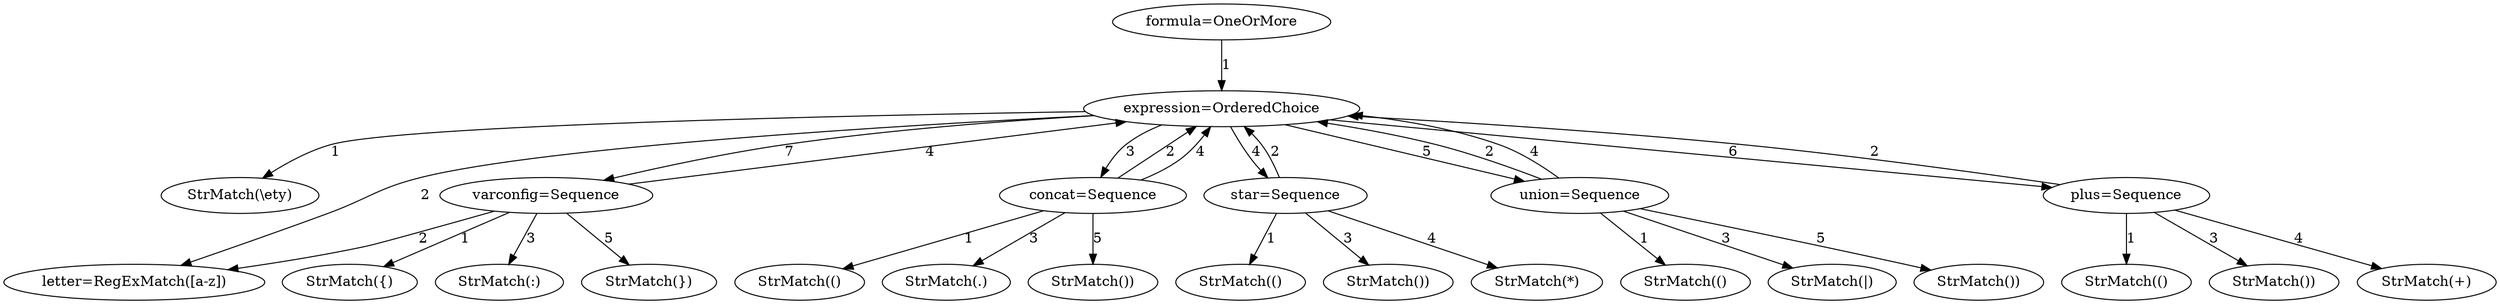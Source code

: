 digraph arpeggio_graph {
139780553657744 [label="formula=OneOrMore"];
139780553657744->139780553657872 [label="1"]

139780553657872 [label="expression=OrderedChoice"];
139780553657872->139780553658192 [label="1"]

139780553658192 [label="StrMatch(\\ety)"];
139780553657872->139780553203984 [label="2"]

139780553203984 [label="letter=RegExMatch([a-z])"];
139780553657872->139780553205392 [label="3"]

139780553205392 [label="concat=Sequence"];
139780553205392->139780553228752 [label="1"]

139780553228752 [label="StrMatch(()"];
139780553205392->139780553657872 [label="2"]

139780553205392->139780553228944 [label="3"]

139780553228944 [label="StrMatch(.)"];
139780553205392->139780553657872 [label="4"]

139780553205392->139780553230480 [label="5"]

139780553230480 [label="StrMatch())"];
139780553657872->139780553207440 [label="4"]

139780553207440 [label="star=Sequence"];
139780553207440->139780553291856 [label="1"]

139780553291856 [label="StrMatch(()"];
139780553207440->139780553657872 [label="2"]

139780553207440->139780553291920 [label="3"]

139780553291920 [label="StrMatch())"];
139780553207440->139780553291984 [label="4"]

139780553291984 [label="StrMatch(*)"];
139780553657872->139780553291792 [label="5"]

139780553291792 [label="union=Sequence"];
139780553291792->139780553292112 [label="1"]

139780553292112 [label="StrMatch(()"];
139780553291792->139780553657872 [label="2"]

139780553291792->139780553292176 [label="3"]

139780553292176 [label="StrMatch(|)"];
139780553291792->139780553657872 [label="4"]

139780553291792->139780553292240 [label="5"]

139780553292240 [label="StrMatch())"];
139780553657872->139780553292048 [label="6"]

139780553292048 [label="plus=Sequence"];
139780553292048->139780553292368 [label="1"]

139780553292368 [label="StrMatch(()"];
139780553292048->139780553657872 [label="2"]

139780553292048->139780553292432 [label="3"]

139780553292432 [label="StrMatch())"];
139780553292048->139780553292496 [label="4"]

139780553292496 [label="StrMatch(+)"];
139780553657872->139780553292304 [label="7"]

139780553292304 [label="varconfig=Sequence"];
139780553292304->139780553292624 [label="1"]

139780553292624 [label="StrMatch({)"];
139780553292304->139780553203984 [label="2"]

139780553292304->139780553292688 [label="3"]

139780553292688 [label="StrMatch(:)"];
139780553292304->139780553657872 [label="4"]

139780553292304->139780553292752 [label="5"]

139780553292752 [label="StrMatch(})"];
}